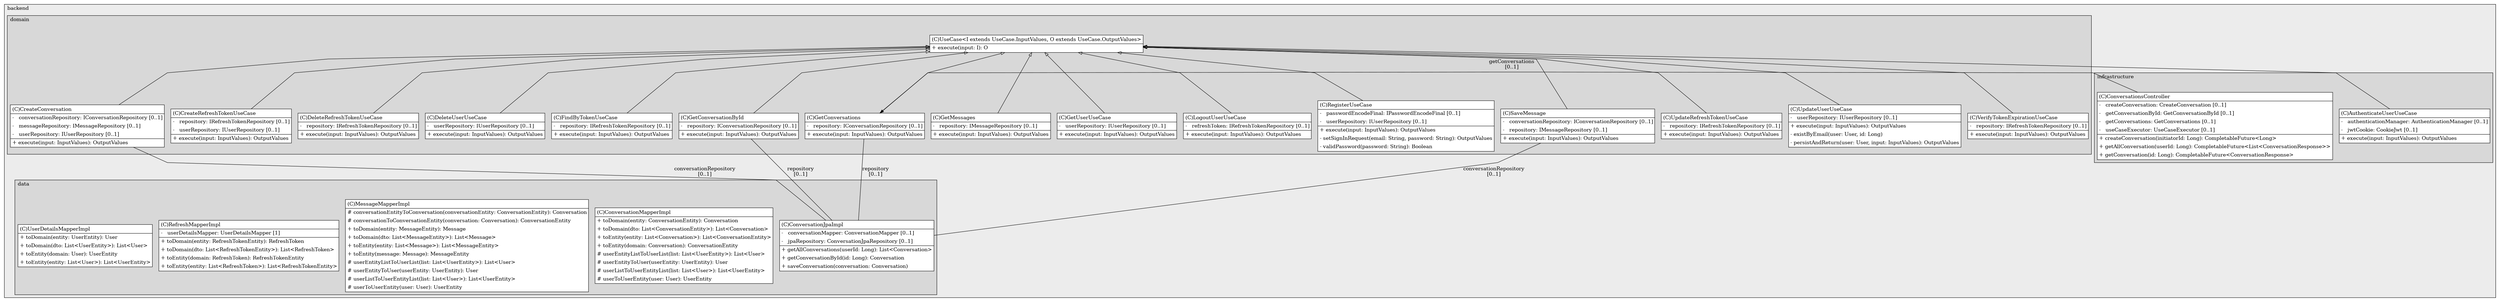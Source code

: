 @startuml

/' diagram meta data start
config=StructureConfiguration;
{
  "projectClassification": {
    "searchMode": "OpenProject", // OpenProject, AllProjects
    "includedProjects": "",
    "pathEndKeywords": "*.impl",
    "isClientPath": "",
    "isClientName": "",
    "isTestPath": "",
    "isTestName": "",
    "isMappingPath": "",
    "isMappingName": "",
    "isDataAccessPath": "",
    "isDataAccessName": "",
    "isDataStructurePath": "",
    "isDataStructureName": "",
    "isInterfaceStructuresPath": "",
    "isInterfaceStructuresName": "",
    "isEntryPointPath": "",
    "isEntryPointName": "",
    "treatFinalFieldsAsMandatory": false
  },
  "graphRestriction": {
    "classPackageExcludeFilter": "",
    "classPackageIncludeFilter": "",
    "classNameExcludeFilter": "",
    "classNameIncludeFilter": "",
    "methodNameExcludeFilter": "",
    "methodNameIncludeFilter": "",
    "removeByInheritance": "", // inheritance/annotation based filtering is done in a second step
    "removeByAnnotation": "",
    "removeByClassPackage": "", // cleanup the graph after inheritance/annotation based filtering is done
    "removeByClassName": "",
    "cutMappings": false,
    "cutEnum": true,
    "cutTests": true,
    "cutClient": true,
    "cutDataAccess": false,
    "cutInterfaceStructures": false,
    "cutDataStructures": false,
    "cutGetterAndSetter": true,
    "cutConstructors": true
  },
  "graphTraversal": {
    "forwardDepth": 3,
    "backwardDepth": 3,
    "classPackageExcludeFilter": "",
    "classPackageIncludeFilter": "",
    "classNameExcludeFilter": "",
    "classNameIncludeFilter": "",
    "methodNameExcludeFilter": "",
    "methodNameIncludeFilter": "",
    "hideMappings": false,
    "hideDataStructures": false,
    "hidePrivateMethods": true,
    "hideInterfaceCalls": true, // indirection: implementation -> interface (is hidden) -> implementation
    "onlyShowApplicationEntryPoints": false, // root node is included
    "useMethodCallsForStructureDiagram": "ForwardOnly" // ForwardOnly, BothDirections, No
  },
  "details": {
    "aggregation": "GroupByClass", // ByClass, GroupByClass, None
    "showClassGenericTypes": true,
    "showMethods": true,
    "showMethodParameterNames": true,
    "showMethodParameterTypes": true,
    "showMethodReturnType": true,
    "showPackageLevels": 2,
    "showDetailedClassStructure": true
  },
  "rootClass": "com.backend.data.repository.conversation.ConversationJpaImpl",
  "extensionCallbackMethod": "" // qualified.class.name#methodName - signature: public static String method(String)
}
diagram meta data end '/



digraph g {
    rankdir="TB"
    splines=polyline
    

'nodes 
subgraph cluster_347208044 { 
   	label=backend
	labeljust=l
	fillcolor="#ececec"
	style=filled
   
   subgraph cluster_1597742141 { 
   	label=infrastructure
	labeljust=l
	fillcolor="#d8d8d8"
	style=filled
   
   AuthenticateUserUseCase989229697[
	label=<<TABLE BORDER="1" CELLBORDER="0" CELLPADDING="4" CELLSPACING="0">
<TR><TD ALIGN="LEFT" >(C)AuthenticateUserUseCase</TD></TR>
<HR/>
<TR><TD ALIGN="LEFT" >-   authenticationManager: AuthenticationManager [0..1]</TD></TR>
<TR><TD ALIGN="LEFT" >-   jwtCookie: CookieJwt [0..1]</TD></TR>
<HR/>
<TR><TD ALIGN="LEFT" >+ execute(input: InputValues): OutputValues</TD></TR>
</TABLE>>
	style=filled
	margin=0
	shape=plaintext
	fillcolor="#FFFFFF"
];

ConversationsController1151366238[
	label=<<TABLE BORDER="1" CELLBORDER="0" CELLPADDING="4" CELLSPACING="0">
<TR><TD ALIGN="LEFT" >(C)ConversationsController</TD></TR>
<HR/>
<TR><TD ALIGN="LEFT" >-   createConversation: CreateConversation [0..1]</TD></TR>
<TR><TD ALIGN="LEFT" >-   getConversationById: GetConversationById [0..1]</TD></TR>
<TR><TD ALIGN="LEFT" >-   getConversations: GetConversations [0..1]</TD></TR>
<TR><TD ALIGN="LEFT" >-   useCaseExecutor: UseCaseExecutor [0..1]</TD></TR>
<HR/>
<TR><TD ALIGN="LEFT" >+ createConversation(initiatorId: Long): CompletableFuture&lt;Long&gt;</TD></TR>
<TR><TD ALIGN="LEFT" >+ getAllConversation(userId: Long): CompletableFuture&lt;List&lt;ConversationResponse&gt;&gt;</TD></TR>
<TR><TD ALIGN="LEFT" >+ getConversation(id: Long): CompletableFuture&lt;ConversationResponse&gt;</TD></TR>
</TABLE>>
	style=filled
	margin=0
	shape=plaintext
	fillcolor="#FFFFFF"
];
} 

subgraph cluster_394287778 { 
   	label=domain
	labeljust=l
	fillcolor="#d8d8d8"
	style=filled
   
   CreateConversation388335958[
	label=<<TABLE BORDER="1" CELLBORDER="0" CELLPADDING="4" CELLSPACING="0">
<TR><TD ALIGN="LEFT" >(C)CreateConversation</TD></TR>
<HR/>
<TR><TD ALIGN="LEFT" >-   conversationRepository: IConversationRepository [0..1]</TD></TR>
<TR><TD ALIGN="LEFT" >-   messageRepository: IMessageRepository [0..1]</TD></TR>
<TR><TD ALIGN="LEFT" >-   userRepository: IUserRepository [0..1]</TD></TR>
<HR/>
<TR><TD ALIGN="LEFT" >+ execute(input: InputValues): OutputValues</TD></TR>
</TABLE>>
	style=filled
	margin=0
	shape=plaintext
	fillcolor="#FFFFFF"
];

CreateRefreshTokenUseCase1587463684[
	label=<<TABLE BORDER="1" CELLBORDER="0" CELLPADDING="4" CELLSPACING="0">
<TR><TD ALIGN="LEFT" >(C)CreateRefreshTokenUseCase</TD></TR>
<HR/>
<TR><TD ALIGN="LEFT" >-   repository: IRefreshTokenRepository [0..1]</TD></TR>
<TR><TD ALIGN="LEFT" >-   userRepository: IUserRepository [0..1]</TD></TR>
<HR/>
<TR><TD ALIGN="LEFT" >+ execute(input: InputValues): OutputValues</TD></TR>
</TABLE>>
	style=filled
	margin=0
	shape=plaintext
	fillcolor="#FFFFFF"
];

DeleteRefreshTokenUseCase1587463684[
	label=<<TABLE BORDER="1" CELLBORDER="0" CELLPADDING="4" CELLSPACING="0">
<TR><TD ALIGN="LEFT" >(C)DeleteRefreshTokenUseCase</TD></TR>
<HR/>
<TR><TD ALIGN="LEFT" >-   repository: IRefreshTokenRepository [0..1]</TD></TR>
<HR/>
<TR><TD ALIGN="LEFT" >+ execute(input: InputValues): OutputValues</TD></TR>
</TABLE>>
	style=filled
	margin=0
	shape=plaintext
	fillcolor="#FFFFFF"
];

DeleteUserUseCase2087240655[
	label=<<TABLE BORDER="1" CELLBORDER="0" CELLPADDING="4" CELLSPACING="0">
<TR><TD ALIGN="LEFT" >(C)DeleteUserUseCase</TD></TR>
<HR/>
<TR><TD ALIGN="LEFT" >-   userRepository: IUserRepository [0..1]</TD></TR>
<HR/>
<TR><TD ALIGN="LEFT" >+ execute(input: InputValues): OutputValues</TD></TR>
</TABLE>>
	style=filled
	margin=0
	shape=plaintext
	fillcolor="#FFFFFF"
];

FindByTokenUseCase1587463684[
	label=<<TABLE BORDER="1" CELLBORDER="0" CELLPADDING="4" CELLSPACING="0">
<TR><TD ALIGN="LEFT" >(C)FindByTokenUseCase</TD></TR>
<HR/>
<TR><TD ALIGN="LEFT" >-   repository: IRefreshTokenRepository [0..1]</TD></TR>
<HR/>
<TR><TD ALIGN="LEFT" >+ execute(input: InputValues): OutputValues</TD></TR>
</TABLE>>
	style=filled
	margin=0
	shape=plaintext
	fillcolor="#FFFFFF"
];

GetConversationById388335958[
	label=<<TABLE BORDER="1" CELLBORDER="0" CELLPADDING="4" CELLSPACING="0">
<TR><TD ALIGN="LEFT" >(C)GetConversationById</TD></TR>
<HR/>
<TR><TD ALIGN="LEFT" >-   repository: IConversationRepository [0..1]</TD></TR>
<HR/>
<TR><TD ALIGN="LEFT" >+ execute(input: InputValues): OutputValues</TD></TR>
</TABLE>>
	style=filled
	margin=0
	shape=plaintext
	fillcolor="#FFFFFF"
];

GetConversations388335958[
	label=<<TABLE BORDER="1" CELLBORDER="0" CELLPADDING="4" CELLSPACING="0">
<TR><TD ALIGN="LEFT" >(C)GetConversations</TD></TR>
<HR/>
<TR><TD ALIGN="LEFT" >-   repository: IConversationRepository [0..1]</TD></TR>
<HR/>
<TR><TD ALIGN="LEFT" >+ execute(input: InputValues): OutputValues</TD></TR>
</TABLE>>
	style=filled
	margin=0
	shape=plaintext
	fillcolor="#FFFFFF"
];

GetMessages617262770[
	label=<<TABLE BORDER="1" CELLBORDER="0" CELLPADDING="4" CELLSPACING="0">
<TR><TD ALIGN="LEFT" >(C)GetMessages</TD></TR>
<HR/>
<TR><TD ALIGN="LEFT" >-   repository: IMessageRepository [0..1]</TD></TR>
<HR/>
<TR><TD ALIGN="LEFT" >+ execute(input: InputValues): OutputValues</TD></TR>
</TABLE>>
	style=filled
	margin=0
	shape=plaintext
	fillcolor="#FFFFFF"
];

GetUserUseCase2087240655[
	label=<<TABLE BORDER="1" CELLBORDER="0" CELLPADDING="4" CELLSPACING="0">
<TR><TD ALIGN="LEFT" >(C)GetUserUseCase</TD></TR>
<HR/>
<TR><TD ALIGN="LEFT" >-   userRepository: IUserRepository [0..1]</TD></TR>
<HR/>
<TR><TD ALIGN="LEFT" >+ execute(input: InputValues): OutputValues</TD></TR>
</TABLE>>
	style=filled
	margin=0
	shape=plaintext
	fillcolor="#FFFFFF"
];

LogoutUserUseCase2087240655[
	label=<<TABLE BORDER="1" CELLBORDER="0" CELLPADDING="4" CELLSPACING="0">
<TR><TD ALIGN="LEFT" >(C)LogoutUserUseCase</TD></TR>
<HR/>
<TR><TD ALIGN="LEFT" >-   refreshToken: IRefreshTokenRepository [0..1]</TD></TR>
<HR/>
<TR><TD ALIGN="LEFT" >+ execute(input: InputValues): OutputValues</TD></TR>
</TABLE>>
	style=filled
	margin=0
	shape=plaintext
	fillcolor="#FFFFFF"
];

RegisterUseCase2087240655[
	label=<<TABLE BORDER="1" CELLBORDER="0" CELLPADDING="4" CELLSPACING="0">
<TR><TD ALIGN="LEFT" >(C)RegisterUseCase</TD></TR>
<HR/>
<TR><TD ALIGN="LEFT" >-   passwordEncodeFinal: IPasswordEncodeFinal [0..1]</TD></TR>
<TR><TD ALIGN="LEFT" >-   userRepository: IUserRepository [0..1]</TD></TR>
<HR/>
<TR><TD ALIGN="LEFT" >+ execute(input: InputValues): OutputValues</TD></TR>
<TR><TD ALIGN="LEFT" >- setSignInRequest(email: String, password: String): OutputValues</TD></TR>
<TR><TD ALIGN="LEFT" >- validPassword(password: String): Boolean</TD></TR>
</TABLE>>
	style=filled
	margin=0
	shape=plaintext
	fillcolor="#FFFFFF"
];

SaveMessage617262770[
	label=<<TABLE BORDER="1" CELLBORDER="0" CELLPADDING="4" CELLSPACING="0">
<TR><TD ALIGN="LEFT" >(C)SaveMessage</TD></TR>
<HR/>
<TR><TD ALIGN="LEFT" >-   conversationRepository: IConversationRepository [0..1]</TD></TR>
<TR><TD ALIGN="LEFT" >-   repository: IMessageRepository [0..1]</TD></TR>
<HR/>
<TR><TD ALIGN="LEFT" >+ execute(input: InputValues): OutputValues</TD></TR>
</TABLE>>
	style=filled
	margin=0
	shape=plaintext
	fillcolor="#FFFFFF"
];

UpdateRefreshTokenUseCase1587463684[
	label=<<TABLE BORDER="1" CELLBORDER="0" CELLPADDING="4" CELLSPACING="0">
<TR><TD ALIGN="LEFT" >(C)UpdateRefreshTokenUseCase</TD></TR>
<HR/>
<TR><TD ALIGN="LEFT" >-   repository: IRefreshTokenRepository [0..1]</TD></TR>
<HR/>
<TR><TD ALIGN="LEFT" >+ execute(input: InputValues): OutputValues</TD></TR>
</TABLE>>
	style=filled
	margin=0
	shape=plaintext
	fillcolor="#FFFFFF"
];

UpdateUserUseCase2087240655[
	label=<<TABLE BORDER="1" CELLBORDER="0" CELLPADDING="4" CELLSPACING="0">
<TR><TD ALIGN="LEFT" >(C)UpdateUserUseCase</TD></TR>
<HR/>
<TR><TD ALIGN="LEFT" >-   userRepository: IUserRepository [0..1]</TD></TR>
<HR/>
<TR><TD ALIGN="LEFT" >+ execute(input: InputValues): OutputValues</TD></TR>
<TR><TD ALIGN="LEFT" >- existByEmail(user: User, id: Long)</TD></TR>
<TR><TD ALIGN="LEFT" >- persistAndReturn(user: User, input: InputValues): OutputValues</TD></TR>
</TABLE>>
	style=filled
	margin=0
	shape=plaintext
	fillcolor="#FFFFFF"
];

UseCase122963400[
	label=<<TABLE BORDER="1" CELLBORDER="0" CELLPADDING="4" CELLSPACING="0">
<TR><TD ALIGN="LEFT" >(C)UseCase&lt;I extends UseCase.InputValues, O extends UseCase.OutputValues&gt;</TD></TR>
<HR/>
<TR><TD ALIGN="LEFT" >+ execute(input: I): O</TD></TR>
</TABLE>>
	style=filled
	margin=0
	shape=plaintext
	fillcolor="#FFFFFF"
];

VerifyTokenExpirationUseCase1587463684[
	label=<<TABLE BORDER="1" CELLBORDER="0" CELLPADDING="4" CELLSPACING="0">
<TR><TD ALIGN="LEFT" >(C)VerifyTokenExpirationUseCase</TD></TR>
<HR/>
<TR><TD ALIGN="LEFT" >-   repository: IRefreshTokenRepository [0..1]</TD></TR>
<HR/>
<TR><TD ALIGN="LEFT" >+ execute(input: InputValues): OutputValues</TD></TR>
</TABLE>>
	style=filled
	margin=0
	shape=plaintext
	fillcolor="#FFFFFF"
];
} 

subgraph cluster_835329732 { 
   	label=data
	labeljust=l
	fillcolor="#d8d8d8"
	style=filled
   
   ConversationJpaImpl622927818[
	label=<<TABLE BORDER="1" CELLBORDER="0" CELLPADDING="4" CELLSPACING="0">
<TR><TD ALIGN="LEFT" >(C)ConversationJpaImpl</TD></TR>
<HR/>
<TR><TD ALIGN="LEFT" >-   conversationMapper: ConversationMapper [0..1]</TD></TR>
<TR><TD ALIGN="LEFT" >-   jpaRepository: ConversationJpaRepository [0..1]</TD></TR>
<HR/>
<TR><TD ALIGN="LEFT" >+ getAllConversations(userId: Long): List&lt;Conversation&gt;</TD></TR>
<TR><TD ALIGN="LEFT" >+ getConversationById(id: Long): Conversation</TD></TR>
<TR><TD ALIGN="LEFT" >+ saveConversation(conversation: Conversation)</TD></TR>
</TABLE>>
	style=filled
	margin=0
	shape=plaintext
	fillcolor="#FFFFFF"
];

ConversationMapperImpl1156062398[
	label=<<TABLE BORDER="1" CELLBORDER="0" CELLPADDING="4" CELLSPACING="0">
<TR><TD ALIGN="LEFT" >(C)ConversationMapperImpl</TD></TR>
<HR/>
<TR><TD ALIGN="LEFT" >+ toDomain(entity: ConversationEntity): Conversation</TD></TR>
<TR><TD ALIGN="LEFT" >+ toDomain(dto: List&lt;ConversationEntity&gt;): List&lt;Conversation&gt;</TD></TR>
<TR><TD ALIGN="LEFT" >+ toEntity(entity: List&lt;Conversation&gt;): List&lt;ConversationEntity&gt;</TD></TR>
<TR><TD ALIGN="LEFT" >+ toEntity(domain: Conversation): ConversationEntity</TD></TR>
<TR><TD ALIGN="LEFT" ># userEntityListToUserList(list: List&lt;UserEntity&gt;): List&lt;User&gt;</TD></TR>
<TR><TD ALIGN="LEFT" ># userEntityToUser(userEntity: UserEntity): User</TD></TR>
<TR><TD ALIGN="LEFT" ># userListToUserEntityList(list: List&lt;User&gt;): List&lt;UserEntity&gt;</TD></TR>
<TR><TD ALIGN="LEFT" ># userToUserEntity(user: User): UserEntity</TD></TR>
</TABLE>>
	style=filled
	margin=0
	shape=plaintext
	fillcolor="#FFFFFF"
];

MessageMapperImpl1156062398[
	label=<<TABLE BORDER="1" CELLBORDER="0" CELLPADDING="4" CELLSPACING="0">
<TR><TD ALIGN="LEFT" >(C)MessageMapperImpl</TD></TR>
<HR/>
<TR><TD ALIGN="LEFT" ># conversationEntityToConversation(conversationEntity: ConversationEntity): Conversation</TD></TR>
<TR><TD ALIGN="LEFT" ># conversationToConversationEntity(conversation: Conversation): ConversationEntity</TD></TR>
<TR><TD ALIGN="LEFT" >+ toDomain(entity: MessageEntity): Message</TD></TR>
<TR><TD ALIGN="LEFT" >+ toDomain(dto: List&lt;MessageEntity&gt;): List&lt;Message&gt;</TD></TR>
<TR><TD ALIGN="LEFT" >+ toEntity(entity: List&lt;Message&gt;): List&lt;MessageEntity&gt;</TD></TR>
<TR><TD ALIGN="LEFT" >+ toEntity(message: Message): MessageEntity</TD></TR>
<TR><TD ALIGN="LEFT" ># userEntityListToUserList(list: List&lt;UserEntity&gt;): List&lt;User&gt;</TD></TR>
<TR><TD ALIGN="LEFT" ># userEntityToUser(userEntity: UserEntity): User</TD></TR>
<TR><TD ALIGN="LEFT" ># userListToUserEntityList(list: List&lt;User&gt;): List&lt;UserEntity&gt;</TD></TR>
<TR><TD ALIGN="LEFT" ># userToUserEntity(user: User): UserEntity</TD></TR>
</TABLE>>
	style=filled
	margin=0
	shape=plaintext
	fillcolor="#FFFFFF"
];

RefreshMapperImpl1156062398[
	label=<<TABLE BORDER="1" CELLBORDER="0" CELLPADDING="4" CELLSPACING="0">
<TR><TD ALIGN="LEFT" >(C)RefreshMapperImpl</TD></TR>
<HR/>
<TR><TD ALIGN="LEFT" >-   userDetailsMapper: UserDetailsMapper [1]</TD></TR>
<HR/>
<TR><TD ALIGN="LEFT" >+ toDomain(entity: RefreshTokenEntity): RefreshToken</TD></TR>
<TR><TD ALIGN="LEFT" >+ toDomain(dto: List&lt;RefreshTokenEntity&gt;): List&lt;RefreshToken&gt;</TD></TR>
<TR><TD ALIGN="LEFT" >+ toEntity(domain: RefreshToken): RefreshTokenEntity</TD></TR>
<TR><TD ALIGN="LEFT" >+ toEntity(entity: List&lt;RefreshToken&gt;): List&lt;RefreshTokenEntity&gt;</TD></TR>
</TABLE>>
	style=filled
	margin=0
	shape=plaintext
	fillcolor="#FFFFFF"
];

UserDetailsMapperImpl1156062398[
	label=<<TABLE BORDER="1" CELLBORDER="0" CELLPADDING="4" CELLSPACING="0">
<TR><TD ALIGN="LEFT" >(C)UserDetailsMapperImpl</TD></TR>
<HR/>
<TR><TD ALIGN="LEFT" >+ toDomain(entity: UserEntity): User</TD></TR>
<TR><TD ALIGN="LEFT" >+ toDomain(dto: List&lt;UserEntity&gt;): List&lt;User&gt;</TD></TR>
<TR><TD ALIGN="LEFT" >+ toEntity(domain: User): UserEntity</TD></TR>
<TR><TD ALIGN="LEFT" >+ toEntity(entity: List&lt;User&gt;): List&lt;UserEntity&gt;</TD></TR>
</TABLE>>
	style=filled
	margin=0
	shape=plaintext
	fillcolor="#FFFFFF"
];
} 
} 

'edges    
ConversationsController1151366238 -> GetConversations388335958[label="getConversations
[0..1]"];
CreateConversation388335958 -> ConversationJpaImpl622927818[label="conversationRepository
[0..1]", arrowhead=none];
GetConversationById388335958 -> ConversationJpaImpl622927818[label="repository
[0..1]", arrowhead=none];
GetConversations388335958 -> ConversationJpaImpl622927818[label="repository
[0..1]", arrowhead=none];
SaveMessage617262770 -> ConversationJpaImpl622927818[label="conversationRepository
[0..1]", arrowhead=none];
UseCase122963400 -> AuthenticateUserUseCase989229697[arrowhead=none, arrowtail=empty, dir=both];
UseCase122963400 -> CreateConversation388335958[arrowhead=none, arrowtail=empty, dir=both];
UseCase122963400 -> CreateRefreshTokenUseCase1587463684[arrowhead=none, arrowtail=empty, dir=both];
UseCase122963400 -> DeleteRefreshTokenUseCase1587463684[arrowhead=none, arrowtail=empty, dir=both];
UseCase122963400 -> DeleteUserUseCase2087240655[arrowhead=none, arrowtail=empty, dir=both];
UseCase122963400 -> FindByTokenUseCase1587463684[arrowhead=none, arrowtail=empty, dir=both];
UseCase122963400 -> GetConversationById388335958[arrowhead=none, arrowtail=empty, dir=both];
UseCase122963400 -> GetConversations388335958[arrowhead=none, arrowtail=empty, dir=both];
UseCase122963400 -> GetMessages617262770[arrowhead=none, arrowtail=empty, dir=both];
UseCase122963400 -> GetUserUseCase2087240655[arrowhead=none, arrowtail=empty, dir=both];
UseCase122963400 -> LogoutUserUseCase2087240655[arrowhead=none, arrowtail=empty, dir=both];
UseCase122963400 -> RegisterUseCase2087240655[arrowhead=none, arrowtail=empty, dir=both];
UseCase122963400 -> SaveMessage617262770[arrowhead=none, arrowtail=empty, dir=both];
UseCase122963400 -> UpdateRefreshTokenUseCase1587463684[arrowhead=none, arrowtail=empty, dir=both];
UseCase122963400 -> UpdateUserUseCase2087240655[arrowhead=none, arrowtail=empty, dir=both];
UseCase122963400 -> VerifyTokenExpirationUseCase1587463684[arrowhead=none, arrowtail=empty, dir=both];
    
}
@enduml